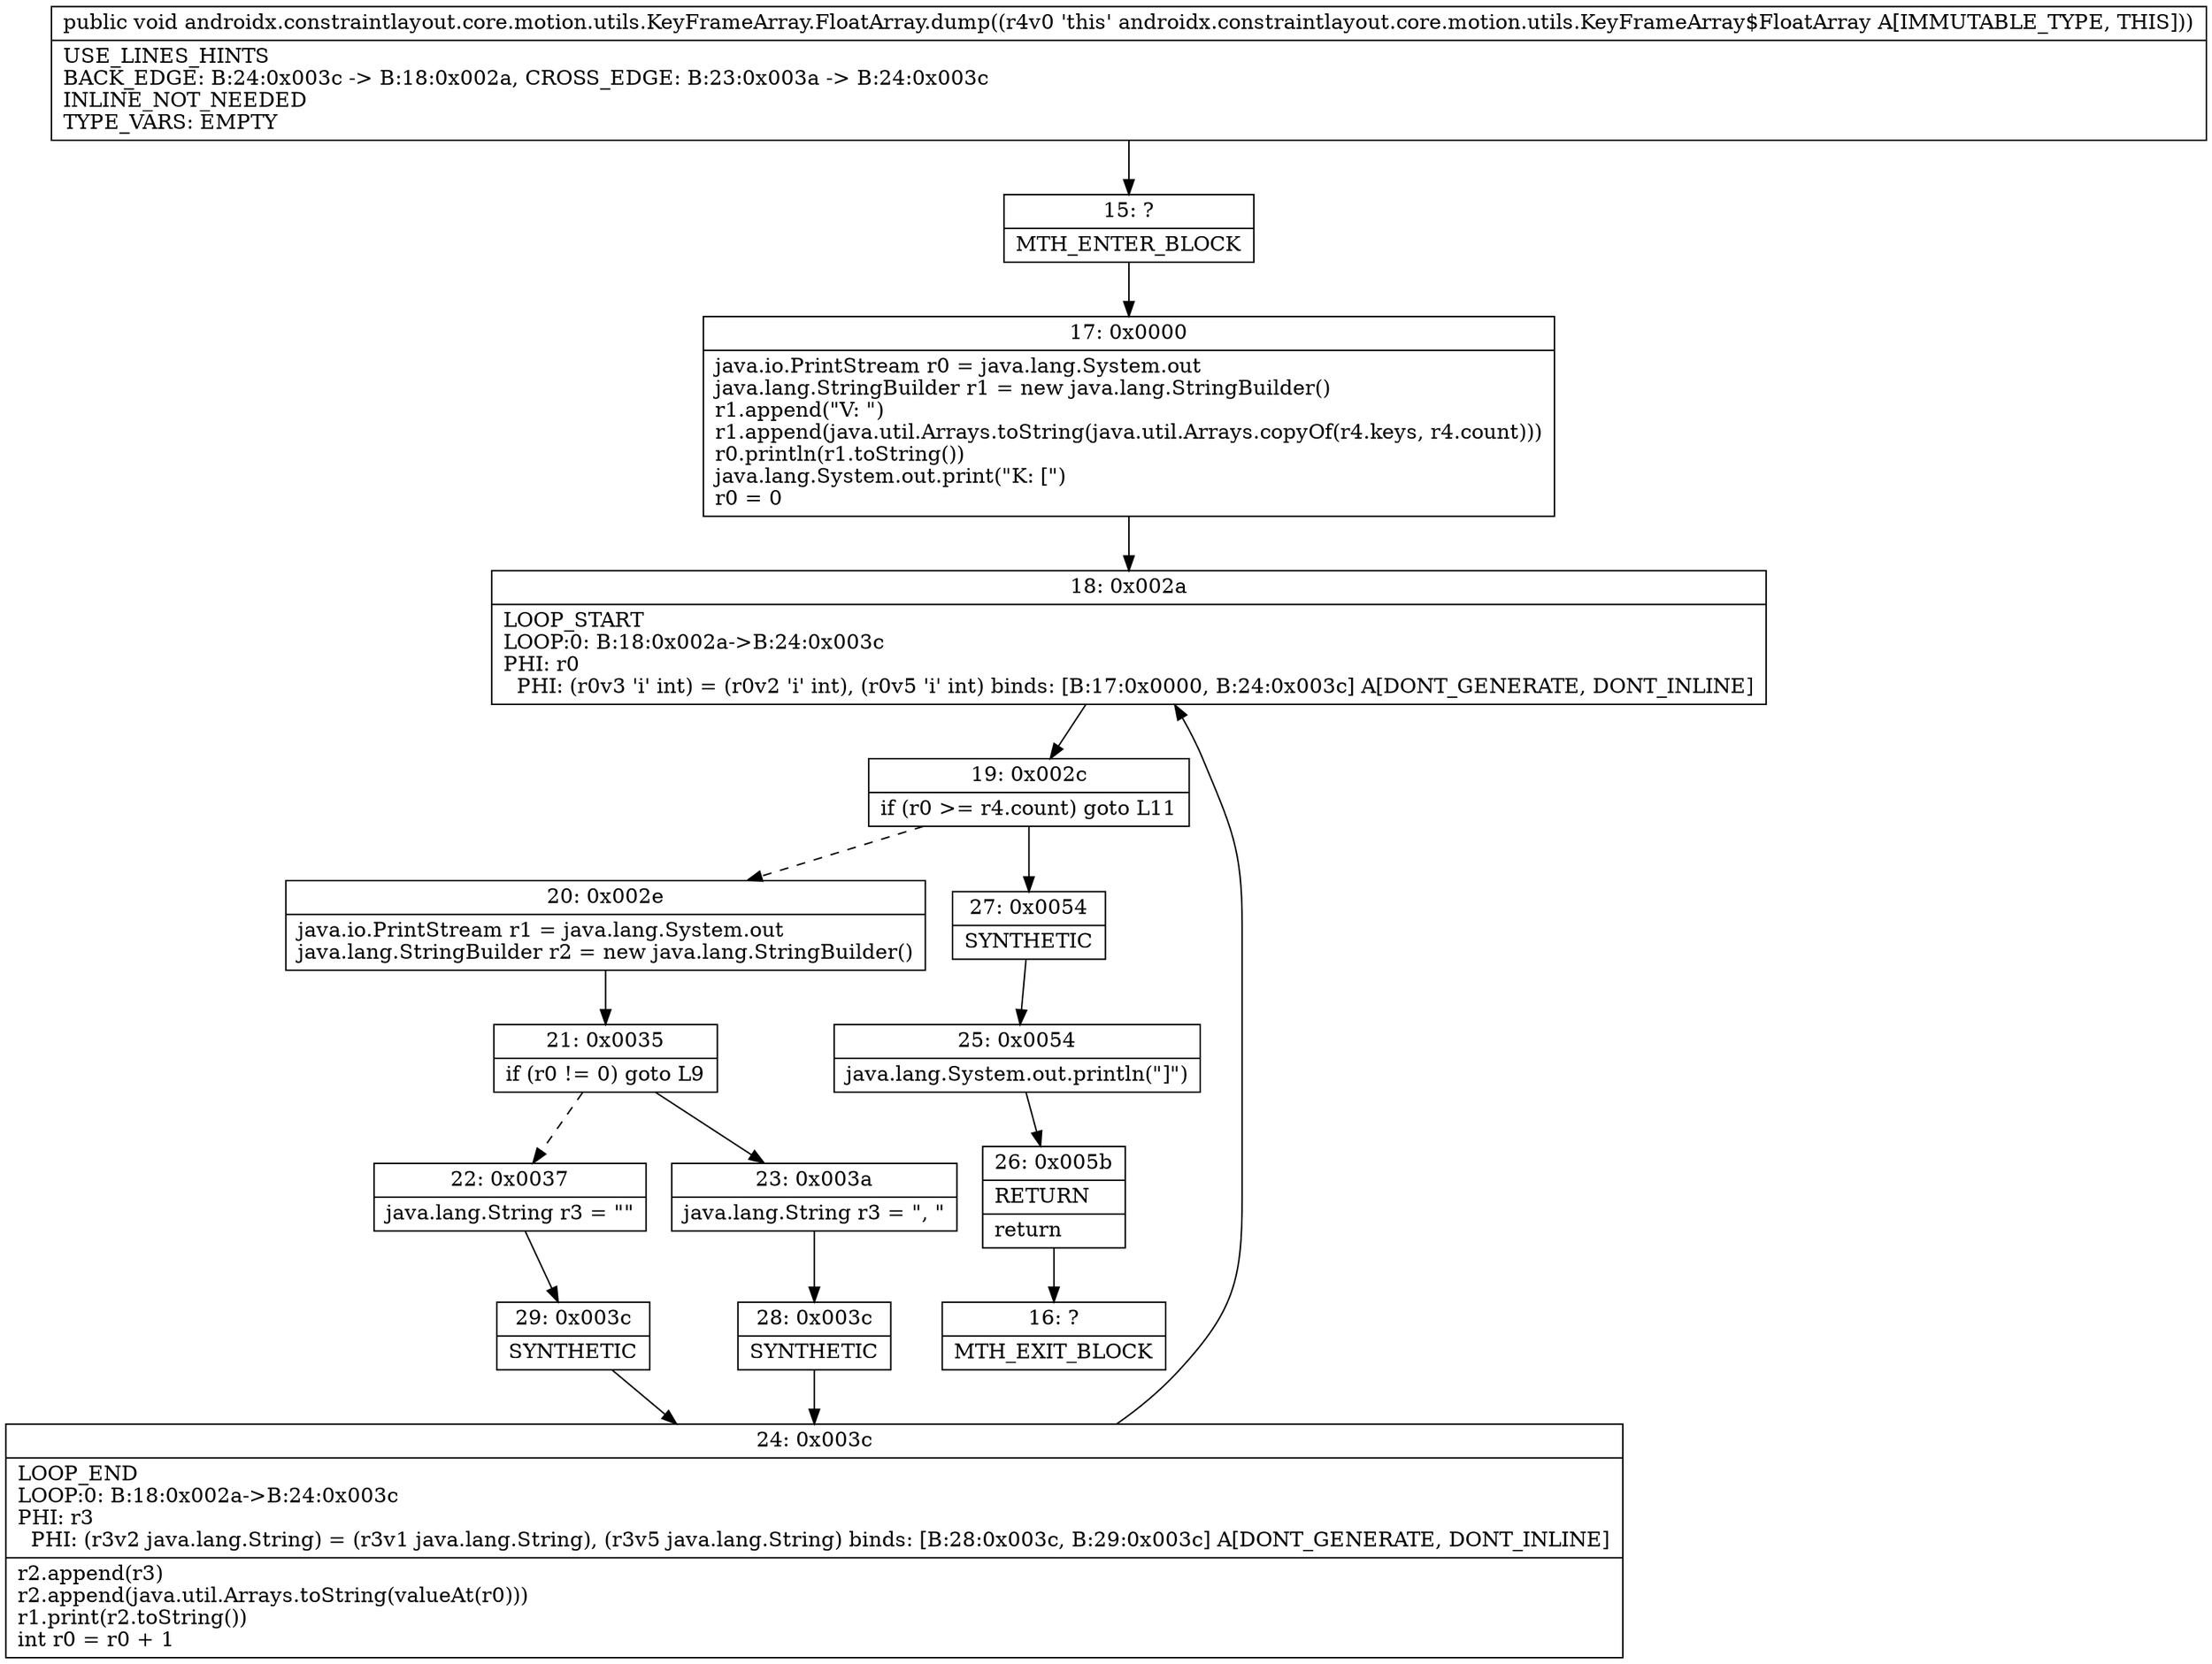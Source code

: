 digraph "CFG forandroidx.constraintlayout.core.motion.utils.KeyFrameArray.FloatArray.dump()V" {
Node_15 [shape=record,label="{15\:\ ?|MTH_ENTER_BLOCK\l}"];
Node_17 [shape=record,label="{17\:\ 0x0000|java.io.PrintStream r0 = java.lang.System.out\ljava.lang.StringBuilder r1 = new java.lang.StringBuilder()\lr1.append(\"V: \")\lr1.append(java.util.Arrays.toString(java.util.Arrays.copyOf(r4.keys, r4.count)))\lr0.println(r1.toString())\ljava.lang.System.out.print(\"K: [\")\lr0 = 0\l}"];
Node_18 [shape=record,label="{18\:\ 0x002a|LOOP_START\lLOOP:0: B:18:0x002a\-\>B:24:0x003c\lPHI: r0 \l  PHI: (r0v3 'i' int) = (r0v2 'i' int), (r0v5 'i' int) binds: [B:17:0x0000, B:24:0x003c] A[DONT_GENERATE, DONT_INLINE]\l}"];
Node_19 [shape=record,label="{19\:\ 0x002c|if (r0 \>= r4.count) goto L11\l}"];
Node_20 [shape=record,label="{20\:\ 0x002e|java.io.PrintStream r1 = java.lang.System.out\ljava.lang.StringBuilder r2 = new java.lang.StringBuilder()\l}"];
Node_21 [shape=record,label="{21\:\ 0x0035|if (r0 != 0) goto L9\l}"];
Node_22 [shape=record,label="{22\:\ 0x0037|java.lang.String r3 = \"\"\l}"];
Node_29 [shape=record,label="{29\:\ 0x003c|SYNTHETIC\l}"];
Node_24 [shape=record,label="{24\:\ 0x003c|LOOP_END\lLOOP:0: B:18:0x002a\-\>B:24:0x003c\lPHI: r3 \l  PHI: (r3v2 java.lang.String) = (r3v1 java.lang.String), (r3v5 java.lang.String) binds: [B:28:0x003c, B:29:0x003c] A[DONT_GENERATE, DONT_INLINE]\l|r2.append(r3)\lr2.append(java.util.Arrays.toString(valueAt(r0)))\lr1.print(r2.toString())\lint r0 = r0 + 1\l}"];
Node_23 [shape=record,label="{23\:\ 0x003a|java.lang.String r3 = \", \"\l}"];
Node_28 [shape=record,label="{28\:\ 0x003c|SYNTHETIC\l}"];
Node_27 [shape=record,label="{27\:\ 0x0054|SYNTHETIC\l}"];
Node_25 [shape=record,label="{25\:\ 0x0054|java.lang.System.out.println(\"]\")\l}"];
Node_26 [shape=record,label="{26\:\ 0x005b|RETURN\l|return\l}"];
Node_16 [shape=record,label="{16\:\ ?|MTH_EXIT_BLOCK\l}"];
MethodNode[shape=record,label="{public void androidx.constraintlayout.core.motion.utils.KeyFrameArray.FloatArray.dump((r4v0 'this' androidx.constraintlayout.core.motion.utils.KeyFrameArray$FloatArray A[IMMUTABLE_TYPE, THIS]))  | USE_LINES_HINTS\lBACK_EDGE: B:24:0x003c \-\> B:18:0x002a, CROSS_EDGE: B:23:0x003a \-\> B:24:0x003c\lINLINE_NOT_NEEDED\lTYPE_VARS: EMPTY\l}"];
MethodNode -> Node_15;Node_15 -> Node_17;
Node_17 -> Node_18;
Node_18 -> Node_19;
Node_19 -> Node_20[style=dashed];
Node_19 -> Node_27;
Node_20 -> Node_21;
Node_21 -> Node_22[style=dashed];
Node_21 -> Node_23;
Node_22 -> Node_29;
Node_29 -> Node_24;
Node_24 -> Node_18;
Node_23 -> Node_28;
Node_28 -> Node_24;
Node_27 -> Node_25;
Node_25 -> Node_26;
Node_26 -> Node_16;
}

